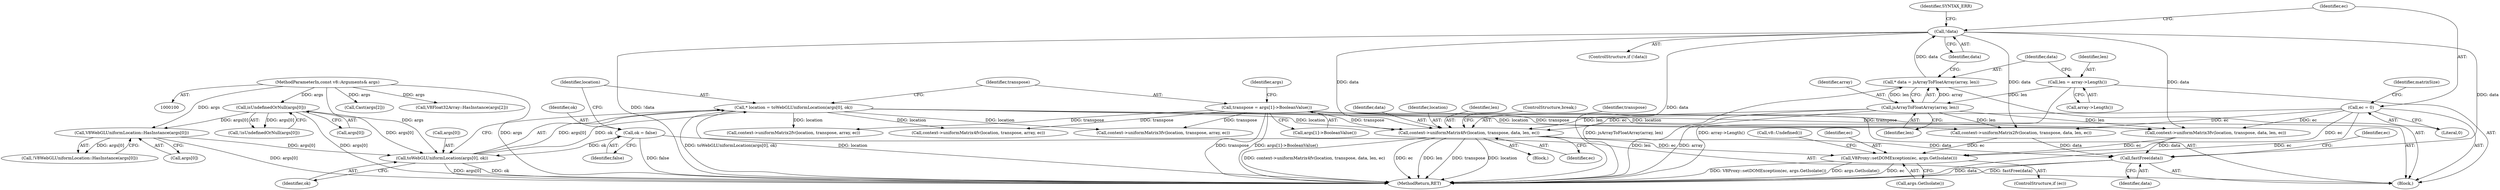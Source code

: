 digraph "0_Chrome_e9372a1bfd3588a80fcf49aa07321f0971dd6091_63@pointer" {
"1000260" [label="(Call,context->uniformMatrix4fv(location, transpose, data, len, ec))"];
"1000140" [label="(Call,* location = toWebGLUniformLocation(args[0], ok))"];
"1000142" [label="(Call,toWebGLUniformLocation(args[0], ok))"];
"1000122" [label="(Call,isUndefinedOrNull(args[0]))"];
"1000101" [label="(MethodParameterIn,const v8::Arguments& args)"];
"1000127" [label="(Call,V8WebGLUniformLocation::HasInstance(args[0]))"];
"1000136" [label="(Call,ok = false)"];
"1000148" [label="(Call,transpose = args[1]->BooleanValue())"];
"1000228" [label="(Call,!data)"];
"1000222" [label="(Call,* data = jsArrayToFloatArray(array, len))"];
"1000224" [label="(Call,jsArrayToFloatArray(array, len))"];
"1000218" [label="(Call,len = array->Length())"];
"1000237" [label="(Call,ec = 0)"];
"1000270" [label="(Call,fastFree(data))"];
"1000274" [label="(Call,V8Proxy::setDOMException(ec, args.GetIsolate()))"];
"1000219" [label="(Identifier,len)"];
"1000218" [label="(Call,len = array->Length())"];
"1000142" [label="(Call,toWebGLUniformLocation(args[0], ok))"];
"1000274" [label="(Call,V8Proxy::setDOMException(ec, args.GetIsolate()))"];
"1000213" [label="(Call,Cast(args[2]))"];
"1000149" [label="(Identifier,transpose)"];
"1000264" [label="(Identifier,len)"];
"1000232" [label="(Identifier,SYNTAX_ERR)"];
"1000271" [label="(Identifier,data)"];
"1000265" [label="(Identifier,ec)"];
"1000244" [label="(Call,context->uniformMatrix2fv(location, transpose, data, len, ec))"];
"1000266" [label="(ControlStructure,break;)"];
"1000224" [label="(Call,jsArrayToFloatArray(array, len))"];
"1000262" [label="(Identifier,transpose)"];
"1000263" [label="(Identifier,data)"];
"1000273" [label="(Identifier,ec)"];
"1000103" [label="(Block,)"];
"1000143" [label="(Call,args[0])"];
"1000122" [label="(Call,isUndefinedOrNull(args[0]))"];
"1000276" [label="(Call,args.GetIsolate())"];
"1000140" [label="(Call,* location = toWebGLUniformLocation(args[0], ok))"];
"1000270" [label="(Call,fastFree(data))"];
"1000237" [label="(Call,ec = 0)"];
"1000126" [label="(Call,!V8WebGLUniformLocation::HasInstance(args[0]))"];
"1000260" [label="(Call,context->uniformMatrix4fv(location, transpose, data, len, ec))"];
"1000226" [label="(Identifier,len)"];
"1000220" [label="(Call,array->Length())"];
"1000141" [label="(Identifier,location)"];
"1000174" [label="(Call,context->uniformMatrix2fv(location, transpose, array, ec))"];
"1000241" [label="(Identifier,matrixSize)"];
"1000150" [label="(Call,args[1]->BooleanValue())"];
"1000242" [label="(Block,)"];
"1000252" [label="(Call,context->uniformMatrix3fv(location, transpose, data, len, ec))"];
"1000181" [label="(Call,context->uniformMatrix3fv(location, transpose, array, ec))"];
"1000123" [label="(Call,args[0])"];
"1000128" [label="(Call,args[0])"];
"1000136" [label="(Call,ok = false)"];
"1000222" [label="(Call,* data = jsArrayToFloatArray(array, len))"];
"1000228" [label="(Call,!data)"];
"1000188" [label="(Call,context->uniformMatrix4fv(location, transpose, array, ec))"];
"1000227" [label="(ControlStructure,if (!data))"];
"1000272" [label="(ControlStructure,if (ec))"];
"1000223" [label="(Identifier,data)"];
"1000275" [label="(Identifier,ec)"];
"1000152" [label="(Call,V8Float32Array::HasInstance(args[2]))"];
"1000138" [label="(Identifier,false)"];
"1000225" [label="(Identifier,array)"];
"1000127" [label="(Call,V8WebGLUniformLocation::HasInstance(args[0]))"];
"1000261" [label="(Identifier,location)"];
"1000154" [label="(Identifier,args)"];
"1000238" [label="(Identifier,ec)"];
"1000278" [label="(Call,v8::Undefined())"];
"1000101" [label="(MethodParameterIn,const v8::Arguments& args)"];
"1000121" [label="(Call,!isUndefinedOrNull(args[0]))"];
"1000137" [label="(Identifier,ok)"];
"1000279" [label="(MethodReturn,RET)"];
"1000148" [label="(Call,transpose = args[1]->BooleanValue())"];
"1000146" [label="(Identifier,ok)"];
"1000239" [label="(Literal,0)"];
"1000229" [label="(Identifier,data)"];
"1000260" -> "1000242"  [label="AST: "];
"1000260" -> "1000265"  [label="CFG: "];
"1000261" -> "1000260"  [label="AST: "];
"1000262" -> "1000260"  [label="AST: "];
"1000263" -> "1000260"  [label="AST: "];
"1000264" -> "1000260"  [label="AST: "];
"1000265" -> "1000260"  [label="AST: "];
"1000266" -> "1000260"  [label="CFG: "];
"1000260" -> "1000279"  [label="DDG: context->uniformMatrix4fv(location, transpose, data, len, ec)"];
"1000260" -> "1000279"  [label="DDG: ec"];
"1000260" -> "1000279"  [label="DDG: len"];
"1000260" -> "1000279"  [label="DDG: transpose"];
"1000260" -> "1000279"  [label="DDG: location"];
"1000140" -> "1000260"  [label="DDG: location"];
"1000148" -> "1000260"  [label="DDG: transpose"];
"1000228" -> "1000260"  [label="DDG: data"];
"1000224" -> "1000260"  [label="DDG: len"];
"1000237" -> "1000260"  [label="DDG: ec"];
"1000260" -> "1000270"  [label="DDG: data"];
"1000260" -> "1000274"  [label="DDG: ec"];
"1000140" -> "1000103"  [label="AST: "];
"1000140" -> "1000142"  [label="CFG: "];
"1000141" -> "1000140"  [label="AST: "];
"1000142" -> "1000140"  [label="AST: "];
"1000149" -> "1000140"  [label="CFG: "];
"1000140" -> "1000279"  [label="DDG: toWebGLUniformLocation(args[0], ok)"];
"1000140" -> "1000279"  [label="DDG: location"];
"1000142" -> "1000140"  [label="DDG: args[0]"];
"1000142" -> "1000140"  [label="DDG: ok"];
"1000140" -> "1000174"  [label="DDG: location"];
"1000140" -> "1000181"  [label="DDG: location"];
"1000140" -> "1000188"  [label="DDG: location"];
"1000140" -> "1000244"  [label="DDG: location"];
"1000140" -> "1000252"  [label="DDG: location"];
"1000142" -> "1000146"  [label="CFG: "];
"1000143" -> "1000142"  [label="AST: "];
"1000146" -> "1000142"  [label="AST: "];
"1000142" -> "1000279"  [label="DDG: args[0]"];
"1000142" -> "1000279"  [label="DDG: ok"];
"1000122" -> "1000142"  [label="DDG: args[0]"];
"1000127" -> "1000142"  [label="DDG: args[0]"];
"1000101" -> "1000142"  [label="DDG: args"];
"1000136" -> "1000142"  [label="DDG: ok"];
"1000122" -> "1000121"  [label="AST: "];
"1000122" -> "1000123"  [label="CFG: "];
"1000123" -> "1000122"  [label="AST: "];
"1000121" -> "1000122"  [label="CFG: "];
"1000122" -> "1000279"  [label="DDG: args[0]"];
"1000122" -> "1000121"  [label="DDG: args[0]"];
"1000101" -> "1000122"  [label="DDG: args"];
"1000122" -> "1000127"  [label="DDG: args[0]"];
"1000101" -> "1000100"  [label="AST: "];
"1000101" -> "1000279"  [label="DDG: args"];
"1000101" -> "1000127"  [label="DDG: args"];
"1000101" -> "1000152"  [label="DDG: args"];
"1000101" -> "1000213"  [label="DDG: args"];
"1000127" -> "1000126"  [label="AST: "];
"1000127" -> "1000128"  [label="CFG: "];
"1000128" -> "1000127"  [label="AST: "];
"1000126" -> "1000127"  [label="CFG: "];
"1000127" -> "1000279"  [label="DDG: args[0]"];
"1000127" -> "1000126"  [label="DDG: args[0]"];
"1000136" -> "1000103"  [label="AST: "];
"1000136" -> "1000138"  [label="CFG: "];
"1000137" -> "1000136"  [label="AST: "];
"1000138" -> "1000136"  [label="AST: "];
"1000141" -> "1000136"  [label="CFG: "];
"1000136" -> "1000279"  [label="DDG: false"];
"1000148" -> "1000103"  [label="AST: "];
"1000148" -> "1000150"  [label="CFG: "];
"1000149" -> "1000148"  [label="AST: "];
"1000150" -> "1000148"  [label="AST: "];
"1000154" -> "1000148"  [label="CFG: "];
"1000148" -> "1000279"  [label="DDG: transpose"];
"1000148" -> "1000279"  [label="DDG: args[1]->BooleanValue()"];
"1000148" -> "1000174"  [label="DDG: transpose"];
"1000148" -> "1000181"  [label="DDG: transpose"];
"1000148" -> "1000188"  [label="DDG: transpose"];
"1000148" -> "1000244"  [label="DDG: transpose"];
"1000148" -> "1000252"  [label="DDG: transpose"];
"1000228" -> "1000227"  [label="AST: "];
"1000228" -> "1000229"  [label="CFG: "];
"1000229" -> "1000228"  [label="AST: "];
"1000232" -> "1000228"  [label="CFG: "];
"1000238" -> "1000228"  [label="CFG: "];
"1000228" -> "1000279"  [label="DDG: !data"];
"1000228" -> "1000279"  [label="DDG: data"];
"1000222" -> "1000228"  [label="DDG: data"];
"1000228" -> "1000244"  [label="DDG: data"];
"1000228" -> "1000252"  [label="DDG: data"];
"1000228" -> "1000270"  [label="DDG: data"];
"1000222" -> "1000103"  [label="AST: "];
"1000222" -> "1000224"  [label="CFG: "];
"1000223" -> "1000222"  [label="AST: "];
"1000224" -> "1000222"  [label="AST: "];
"1000229" -> "1000222"  [label="CFG: "];
"1000222" -> "1000279"  [label="DDG: jsArrayToFloatArray(array, len)"];
"1000224" -> "1000222"  [label="DDG: array"];
"1000224" -> "1000222"  [label="DDG: len"];
"1000224" -> "1000226"  [label="CFG: "];
"1000225" -> "1000224"  [label="AST: "];
"1000226" -> "1000224"  [label="AST: "];
"1000224" -> "1000279"  [label="DDG: array"];
"1000224" -> "1000279"  [label="DDG: len"];
"1000218" -> "1000224"  [label="DDG: len"];
"1000224" -> "1000244"  [label="DDG: len"];
"1000224" -> "1000252"  [label="DDG: len"];
"1000218" -> "1000103"  [label="AST: "];
"1000218" -> "1000220"  [label="CFG: "];
"1000219" -> "1000218"  [label="AST: "];
"1000220" -> "1000218"  [label="AST: "];
"1000223" -> "1000218"  [label="CFG: "];
"1000218" -> "1000279"  [label="DDG: array->Length()"];
"1000237" -> "1000103"  [label="AST: "];
"1000237" -> "1000239"  [label="CFG: "];
"1000238" -> "1000237"  [label="AST: "];
"1000239" -> "1000237"  [label="AST: "];
"1000241" -> "1000237"  [label="CFG: "];
"1000237" -> "1000279"  [label="DDG: ec"];
"1000237" -> "1000244"  [label="DDG: ec"];
"1000237" -> "1000252"  [label="DDG: ec"];
"1000237" -> "1000274"  [label="DDG: ec"];
"1000270" -> "1000103"  [label="AST: "];
"1000270" -> "1000271"  [label="CFG: "];
"1000271" -> "1000270"  [label="AST: "];
"1000273" -> "1000270"  [label="CFG: "];
"1000270" -> "1000279"  [label="DDG: fastFree(data)"];
"1000270" -> "1000279"  [label="DDG: data"];
"1000252" -> "1000270"  [label="DDG: data"];
"1000244" -> "1000270"  [label="DDG: data"];
"1000274" -> "1000272"  [label="AST: "];
"1000274" -> "1000276"  [label="CFG: "];
"1000275" -> "1000274"  [label="AST: "];
"1000276" -> "1000274"  [label="AST: "];
"1000278" -> "1000274"  [label="CFG: "];
"1000274" -> "1000279"  [label="DDG: ec"];
"1000274" -> "1000279"  [label="DDG: V8Proxy::setDOMException(ec, args.GetIsolate())"];
"1000274" -> "1000279"  [label="DDG: args.GetIsolate()"];
"1000252" -> "1000274"  [label="DDG: ec"];
"1000244" -> "1000274"  [label="DDG: ec"];
}

